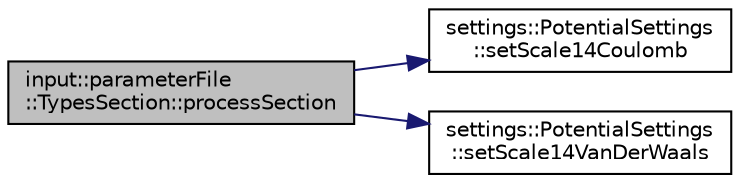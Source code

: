 digraph "input::parameterFile::TypesSection::processSection"
{
 // LATEX_PDF_SIZE
  edge [fontname="Helvetica",fontsize="10",labelfontname="Helvetica",labelfontsize="10"];
  node [fontname="Helvetica",fontsize="10",shape=record];
  rankdir="LR";
  Node1 [label="input::parameterFile\l::TypesSection::processSection",height=0.2,width=0.4,color="black", fillcolor="grey75", style="filled", fontcolor="black",tooltip="process types section and sets the scale factors for the 1-4 interactions in potentialSettings"];
  Node1 -> Node2 [color="midnightblue",fontsize="10",style="solid",fontname="Helvetica"];
  Node2 [label="settings::PotentialSettings\l::setScale14Coulomb",height=0.2,width=0.4,color="black", fillcolor="white", style="filled",URL="$classsettings_1_1PotentialSettings.html#a64e5b31d9a8b4c23dd05be6a26b2c1fc",tooltip=" "];
  Node1 -> Node3 [color="midnightblue",fontsize="10",style="solid",fontname="Helvetica"];
  Node3 [label="settings::PotentialSettings\l::setScale14VanDerWaals",height=0.2,width=0.4,color="black", fillcolor="white", style="filled",URL="$classsettings_1_1PotentialSettings.html#a154d1ade8c11682c6fedab96d2241b92",tooltip=" "];
}
